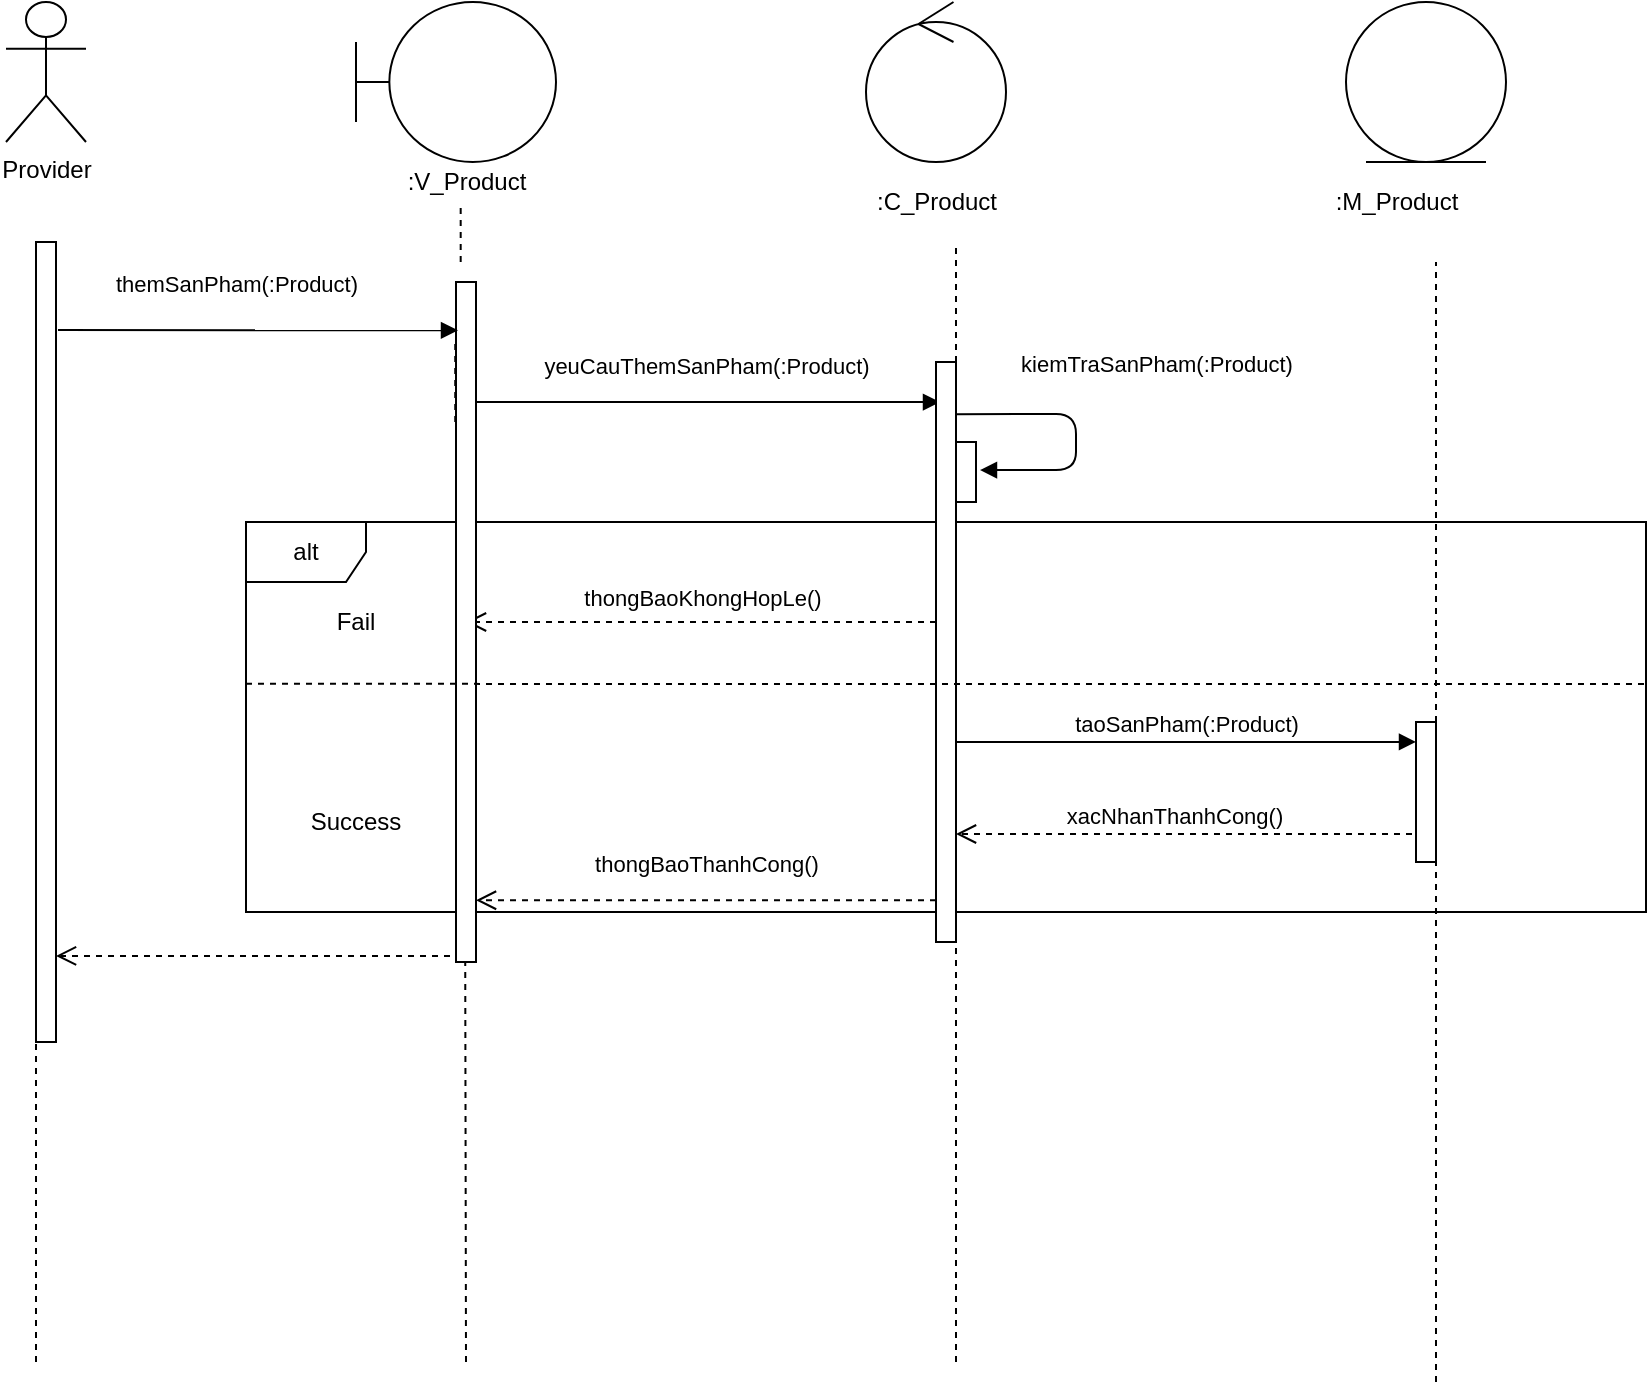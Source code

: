 <mxfile version="14.0.1" type="device"><diagram id="DE1h5W9U2-aZgEkf_8LZ" name="Page-1"><mxGraphModel dx="1198" dy="1754" grid="1" gridSize="10" guides="1" tooltips="1" connect="1" arrows="1" fold="1" page="1" pageScale="1" pageWidth="850" pageHeight="1100" math="0" shadow="0"><root><mxCell id="0"/><mxCell id="1" parent="0"/><mxCell id="1LnRAqI3hBcJtCPZJWdy-16" value="yeuCauThemSanPham(:Product)" style="html=1;verticalAlign=bottom;endArrow=block;entryX=0.2;entryY=0.069;entryDx=0;entryDy=0;entryPerimeter=0;" parent="1" source="86syCQykvs5q1_7gJd71-11" target="86syCQykvs5q1_7gJd71-16" edge="1"><mxGeometry x="-0.013" y="9" width="80" relative="1" as="geometry"><mxPoint x="290" y="219" as="sourcePoint"/><mxPoint x="496" y="220" as="targetPoint"/><mxPoint as="offset"/></mxGeometry></mxCell><mxCell id="1LnRAqI3hBcJtCPZJWdy-19" value="taoSanPham(:Product)" style="html=1;verticalAlign=bottom;endArrow=block;exitX=1;exitY=0.655;exitDx=0;exitDy=0;exitPerimeter=0;" parent="1" source="86syCQykvs5q1_7gJd71-16" target="86syCQykvs5q1_7gJd71-19" edge="1"><mxGeometry width="80" relative="1" as="geometry"><mxPoint x="542" y="330" as="sourcePoint"/><mxPoint x="713" y="302" as="targetPoint"/></mxGeometry></mxCell><mxCell id="1LnRAqI3hBcJtCPZJWdy-20" value=":M_Product" style="text;html=1;align=center;verticalAlign=middle;resizable=0;points=[];autosize=1;" parent="1" vertex="1"><mxGeometry x="685" y="70" width="70" height="20" as="geometry"/></mxCell><mxCell id="1LnRAqI3hBcJtCPZJWdy-21" value="thongBaoThanhCong()" style="html=1;verticalAlign=bottom;endArrow=open;dashed=1;endSize=8;exitX=0;exitY=0.928;exitDx=0;exitDy=0;exitPerimeter=0;" parent="1" source="86syCQykvs5q1_7gJd71-16" target="86syCQykvs5q1_7gJd71-11" edge="1"><mxGeometry y="-9" relative="1" as="geometry"><mxPoint x="470" y="393" as="sourcePoint"/><mxPoint x="290" y="392" as="targetPoint"/><mxPoint as="offset"/></mxGeometry></mxCell><mxCell id="1LnRAqI3hBcJtCPZJWdy-22" value=":V_Product" style="text;html=1;align=center;verticalAlign=middle;resizable=0;points=[];autosize=1;" parent="1" vertex="1"><mxGeometry x="220" y="60" width="70" height="20" as="geometry"/></mxCell><mxCell id="1LnRAqI3hBcJtCPZJWdy-29" value="thongBaoKhongHopLe()" style="html=1;verticalAlign=bottom;endArrow=open;dashed=1;endSize=8;entryX=0.5;entryY=0.5;entryDx=0;entryDy=0;entryPerimeter=0;" parent="1" target="86syCQykvs5q1_7gJd71-11" edge="1" source="86syCQykvs5q1_7gJd71-16"><mxGeometry y="-3" relative="1" as="geometry"><mxPoint x="500" y="393" as="sourcePoint"/><mxPoint x="300" y="470" as="targetPoint"/><mxPoint as="offset"/></mxGeometry></mxCell><mxCell id="1LnRAqI3hBcJtCPZJWdy-30" value="" style="html=1;verticalAlign=bottom;endArrow=open;dashed=1;endSize=8;exitX=-0.3;exitY=0.991;exitDx=0;exitDy=0;exitPerimeter=0;" parent="1" source="86syCQykvs5q1_7gJd71-11" edge="1" target="86syCQykvs5q1_7gJd71-4"><mxGeometry relative="1" as="geometry"><mxPoint x="239.5" y="511.075" as="sourcePoint"/><mxPoint x="51" y="588" as="targetPoint"/></mxGeometry></mxCell><mxCell id="1LnRAqI3hBcJtCPZJWdy-32" value="Success" style="text;html=1;strokeColor=none;fillColor=none;align=center;verticalAlign=middle;whiteSpace=wrap;rounded=0;" parent="1" vertex="1"><mxGeometry x="180" y="380" width="40" height="20" as="geometry"/></mxCell><mxCell id="1LnRAqI3hBcJtCPZJWdy-33" value="Fail" style="text;html=1;strokeColor=none;fillColor=none;align=center;verticalAlign=middle;whiteSpace=wrap;rounded=0;" parent="1" vertex="1"><mxGeometry x="180" y="280" width="40" height="20" as="geometry"/></mxCell><mxCell id="1LnRAqI3hBcJtCPZJWdy-12" value="alt" style="shape=umlFrame;whiteSpace=wrap;html=1;" parent="1" vertex="1"><mxGeometry x="145" y="240" width="700" height="195" as="geometry"/></mxCell><mxCell id="86syCQykvs5q1_7gJd71-1" value="Provider" style="shape=umlActor;verticalLabelPosition=bottom;verticalAlign=top;html=1;outlineConnect=0;" parent="1" vertex="1"><mxGeometry x="25" y="-20" width="40" height="70" as="geometry"/></mxCell><mxCell id="86syCQykvs5q1_7gJd71-3" value="" style="endArrow=none;dashed=1;html=1;" parent="1" target="86syCQykvs5q1_7gJd71-4" edge="1"><mxGeometry width="50" height="50" relative="1" as="geometry"><mxPoint x="40" y="660" as="sourcePoint"/><mxPoint x="40" y="90" as="targetPoint"/></mxGeometry></mxCell><mxCell id="86syCQykvs5q1_7gJd71-4" value="" style="html=1;points=[];perimeter=orthogonalPerimeter;" parent="1" vertex="1"><mxGeometry x="40" y="100" width="10" height="400" as="geometry"/></mxCell><mxCell id="86syCQykvs5q1_7gJd71-5" value="" style="shape=umlBoundary;whiteSpace=wrap;html=1;" parent="1" vertex="1"><mxGeometry x="200" y="-20" width="100" height="80" as="geometry"/></mxCell><mxCell id="86syCQykvs5q1_7gJd71-6" value="" style="ellipse;shape=umlEntity;whiteSpace=wrap;html=1;" parent="1" vertex="1"><mxGeometry x="695" y="-20" width="80" height="80" as="geometry"/></mxCell><mxCell id="86syCQykvs5q1_7gJd71-7" value="" style="ellipse;shape=umlControl;whiteSpace=wrap;html=1;" parent="1" vertex="1"><mxGeometry x="455" y="-20" width="70" height="80" as="geometry"/></mxCell><mxCell id="86syCQykvs5q1_7gJd71-8" value="" style="endArrow=none;dashed=1;html=1;entryX=0.462;entryY=1;entryDx=0;entryDy=0;entryPerimeter=0;" parent="1" target="1LnRAqI3hBcJtCPZJWdy-22" edge="1"><mxGeometry width="50" height="50" relative="1" as="geometry"><mxPoint x="252.34" y="110" as="sourcePoint"/><mxPoint x="450" y="200" as="targetPoint"/></mxGeometry></mxCell><mxCell id="86syCQykvs5q1_7gJd71-10" value="" style="endArrow=none;dashed=1;html=1;entryX=0.462;entryY=1;entryDx=0;entryDy=0;entryPerimeter=0;" parent="1" source="86syCQykvs5q1_7gJd71-11" edge="1"><mxGeometry width="50" height="50" relative="1" as="geometry"><mxPoint x="255" y="540" as="sourcePoint"/><mxPoint x="249.62" y="240" as="targetPoint"/></mxGeometry></mxCell><mxCell id="86syCQykvs5q1_7gJd71-11" value="" style="html=1;points=[];perimeter=orthogonalPerimeter;" parent="1" vertex="1"><mxGeometry x="250" y="120" width="10" height="340" as="geometry"/></mxCell><mxCell id="86syCQykvs5q1_7gJd71-13" value="" style="endArrow=none;dashed=1;html=1;entryX=0.462;entryY=1;entryDx=0;entryDy=0;entryPerimeter=0;" parent="1" target="86syCQykvs5q1_7gJd71-11" edge="1"><mxGeometry width="50" height="50" relative="1" as="geometry"><mxPoint x="255" y="660" as="sourcePoint"/><mxPoint x="254.62" y="150" as="targetPoint"/></mxGeometry></mxCell><mxCell id="86syCQykvs5q1_7gJd71-14" value=":C_Product" style="text;html=1;align=center;verticalAlign=middle;resizable=0;points=[];autosize=1;" parent="1" vertex="1"><mxGeometry x="455" y="70" width="70" height="20" as="geometry"/></mxCell><mxCell id="86syCQykvs5q1_7gJd71-15" value="" style="endArrow=none;dashed=1;html=1;" parent="1" source="86syCQykvs5q1_7gJd71-16" edge="1"><mxGeometry width="50" height="50" relative="1" as="geometry"><mxPoint x="500" y="520" as="sourcePoint"/><mxPoint x="500" y="100" as="targetPoint"/></mxGeometry></mxCell><mxCell id="86syCQykvs5q1_7gJd71-16" value="" style="html=1;points=[];perimeter=orthogonalPerimeter;" parent="1" vertex="1"><mxGeometry x="490" y="160" width="10" height="290" as="geometry"/></mxCell><mxCell id="86syCQykvs5q1_7gJd71-17" value="" style="endArrow=none;dashed=1;html=1;" parent="1" target="86syCQykvs5q1_7gJd71-16" edge="1"><mxGeometry width="50" height="50" relative="1" as="geometry"><mxPoint x="500" y="660" as="sourcePoint"/><mxPoint x="500" y="100" as="targetPoint"/></mxGeometry></mxCell><mxCell id="86syCQykvs5q1_7gJd71-18" value="" style="endArrow=none;dashed=1;html=1;" parent="1" source="86syCQykvs5q1_7gJd71-19" edge="1"><mxGeometry width="50" height="50" relative="1" as="geometry"><mxPoint x="740" y="530" as="sourcePoint"/><mxPoint x="740" y="110" as="targetPoint"/></mxGeometry></mxCell><mxCell id="86syCQykvs5q1_7gJd71-19" value="" style="html=1;points=[];perimeter=orthogonalPerimeter;" parent="1" vertex="1"><mxGeometry x="730" y="340" width="10" height="70" as="geometry"/></mxCell><mxCell id="86syCQykvs5q1_7gJd71-20" value="" style="endArrow=none;dashed=1;html=1;" parent="1" target="86syCQykvs5q1_7gJd71-19" edge="1"><mxGeometry width="50" height="50" relative="1" as="geometry"><mxPoint x="740" y="670" as="sourcePoint"/><mxPoint x="740" y="110" as="targetPoint"/></mxGeometry></mxCell><mxCell id="86syCQykvs5q1_7gJd71-21" value="xacNhanThanhCong()" style="html=1;verticalAlign=bottom;endArrow=open;dashed=1;endSize=8;exitX=-0.2;exitY=0.8;exitDx=0;exitDy=0;exitPerimeter=0;" parent="1" target="86syCQykvs5q1_7gJd71-16" edge="1" source="86syCQykvs5q1_7gJd71-19"><mxGeometry x="0.048" relative="1" as="geometry"><mxPoint x="720" y="530" as="sourcePoint"/><mxPoint x="380" y="320" as="targetPoint"/><mxPoint as="offset"/></mxGeometry></mxCell><mxCell id="Km-zF5fB5ImX1tP-zZuG-2" value="" style="endArrow=none;dashed=1;html=1;entryX=0.462;entryY=1;entryDx=0;entryDy=0;entryPerimeter=0;" parent="1" edge="1"><mxGeometry width="50" height="50" relative="1" as="geometry"><mxPoint x="249.62" y="190" as="sourcePoint"/><mxPoint x="249.62" y="150" as="targetPoint"/></mxGeometry></mxCell><mxCell id="Km-zF5fB5ImX1tP-zZuG-4" value="themSanPham(:Product)" style="html=1;verticalAlign=bottom;endArrow=block;entryX=0.1;entryY=0.071;entryDx=0;entryDy=0;entryPerimeter=0;" parent="1" target="86syCQykvs5q1_7gJd71-11" edge="1"><mxGeometry x="-0.11" y="14" width="80" relative="1" as="geometry"><mxPoint x="51" y="144" as="sourcePoint"/><mxPoint x="460" y="220" as="targetPoint"/><mxPoint as="offset"/></mxGeometry></mxCell><mxCell id="Km-zF5fB5ImX1tP-zZuG-5" value="" style="html=1;points=[];perimeter=orthogonalPerimeter;" parent="1" vertex="1"><mxGeometry x="500" y="200" width="10" height="30" as="geometry"/></mxCell><mxCell id="Km-zF5fB5ImX1tP-zZuG-7" value="kiemTraSanPham(:Product)" style="html=1;verticalAlign=bottom;endArrow=block;exitX=1;exitY=0.09;exitDx=0;exitDy=0;exitPerimeter=0;entryX=1.2;entryY=0.467;entryDx=0;entryDy=0;entryPerimeter=0;" parent="1" source="86syCQykvs5q1_7gJd71-16" target="Km-zF5fB5ImX1tP-zZuG-5" edge="1"><mxGeometry x="-0.118" y="43" width="80" relative="1" as="geometry"><mxPoint x="380" y="340" as="sourcePoint"/><mxPoint x="550" y="360" as="targetPoint"/><Array as="points"><mxPoint x="560" y="186"/><mxPoint x="560" y="214"/></Array><mxPoint x="-3" y="-16" as="offset"/></mxGeometry></mxCell><mxCell id="dZit2Ev_WmLJ7_oirDrV-3" value="" style="endArrow=none;dashed=1;html=1;exitX=0;exitY=0.415;exitDx=0;exitDy=0;exitPerimeter=0;" edge="1" parent="1" source="1LnRAqI3hBcJtCPZJWdy-12"><mxGeometry width="50" height="50" relative="1" as="geometry"><mxPoint x="400" y="490" as="sourcePoint"/><mxPoint x="845" y="321" as="targetPoint"/></mxGeometry></mxCell><mxCell id="dZit2Ev_WmLJ7_oirDrV-5" style="edgeStyle=orthogonalEdgeStyle;rounded=0;orthogonalLoop=1;jettySize=auto;html=1;exitX=0.5;exitY=1;exitDx=0;exitDy=0;" edge="1" parent="1" source="1LnRAqI3hBcJtCPZJWdy-32" target="1LnRAqI3hBcJtCPZJWdy-32"><mxGeometry relative="1" as="geometry"/></mxCell></root></mxGraphModel></diagram></mxfile>